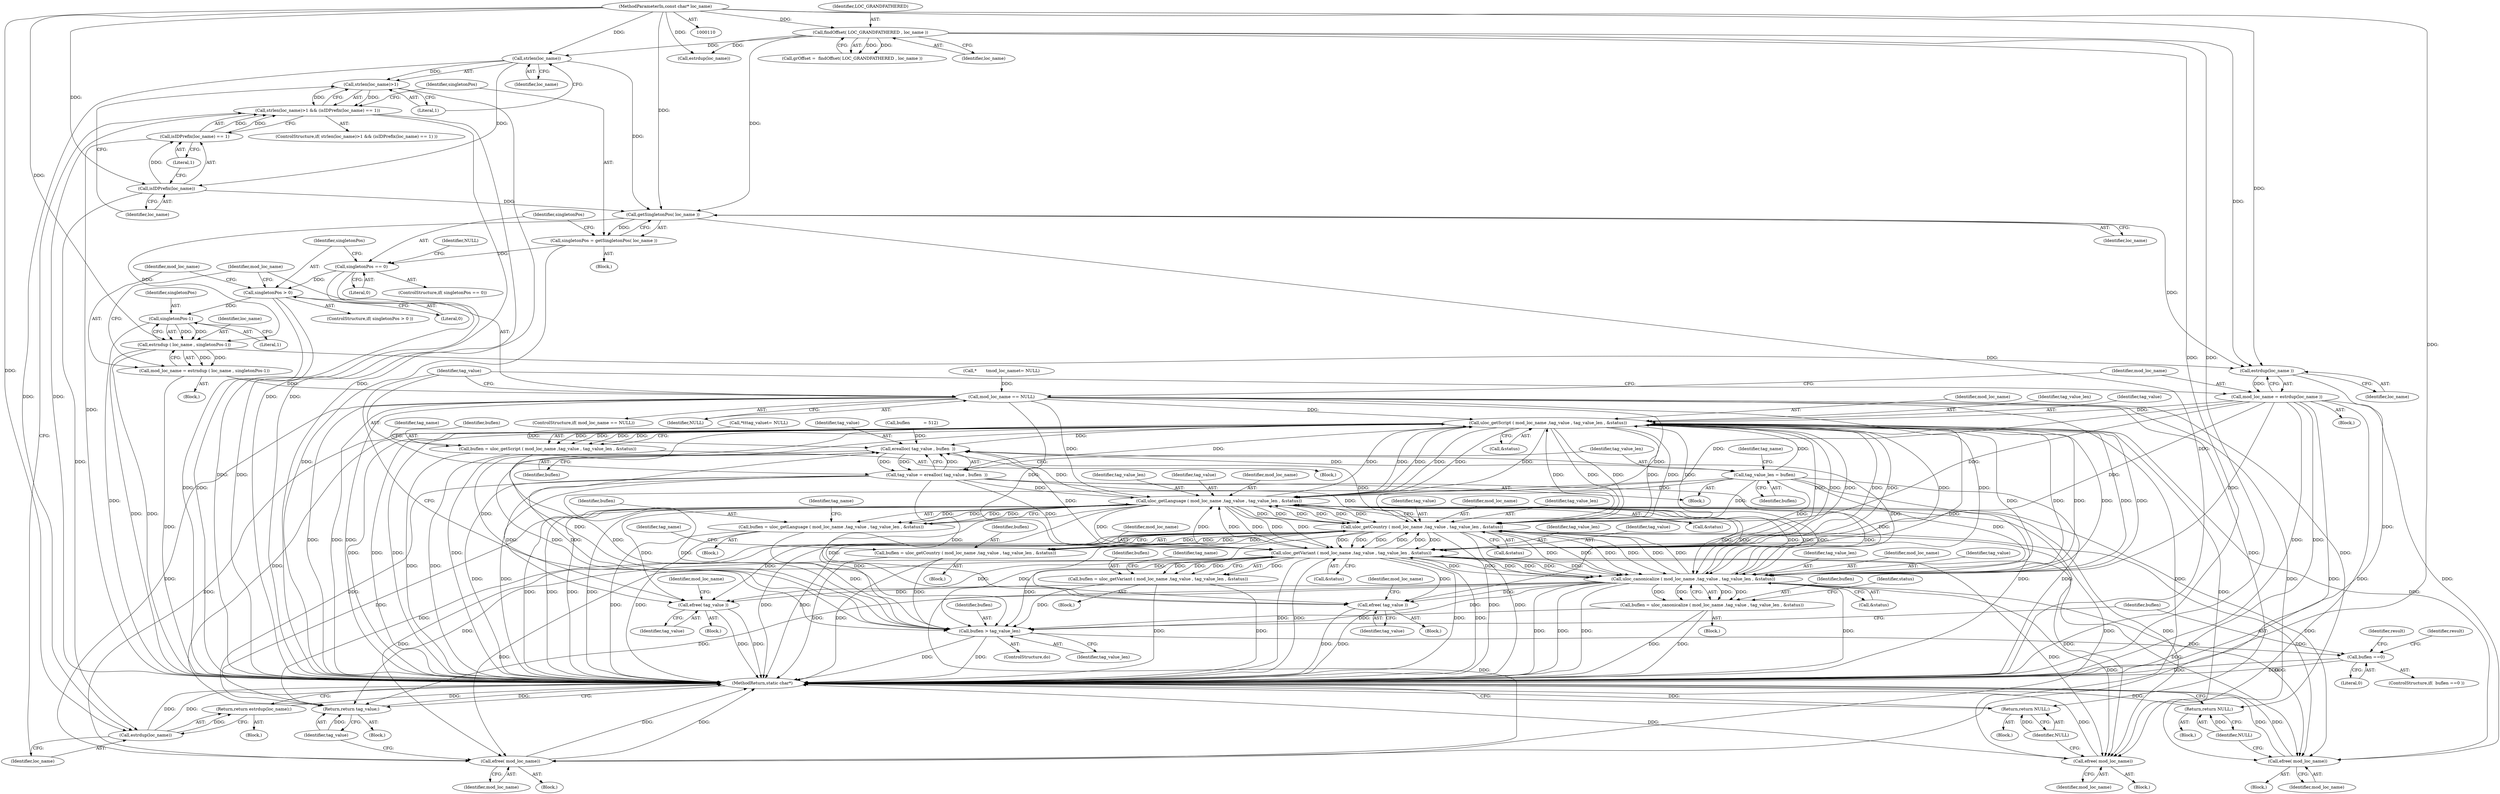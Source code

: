 digraph "0_php-src_97eff7eb57fc2320c267a949cffd622c38712484?w=1_22@API" {
"1000190" [label="(Call,strlen(loc_name))"];
"1000153" [label="(Call,findOffset( LOC_GRANDFATHERED , loc_name ))"];
"1000111" [label="(MethodParameterIn,const char* loc_name)"];
"1000189" [label="(Call,strlen(loc_name)>1)"];
"1000188" [label="(Call,strlen(loc_name)>1 && (isIDPrefix(loc_name) == 1))"];
"1000194" [label="(Call,isIDPrefix(loc_name))"];
"1000193" [label="(Call,isIDPrefix(loc_name) == 1)"];
"1000199" [label="(Call,estrdup(loc_name))"];
"1000198" [label="(Return,return estrdup(loc_name);)"];
"1000203" [label="(Call,getSingletonPos( loc_name ))"];
"1000201" [label="(Call,singletonPos = getSingletonPos( loc_name ))"];
"1000206" [label="(Call,singletonPos == 0)"];
"1000214" [label="(Call,singletonPos > 0)"];
"1000222" [label="(Call,singletonPos-1)"];
"1000220" [label="(Call,estrndup ( loc_name , singletonPos-1))"];
"1000218" [label="(Call,mod_loc_name = estrndup ( loc_name , singletonPos-1))"];
"1000226" [label="(Call,mod_loc_name == NULL)"];
"1000253" [label="(Call,uloc_getScript ( mod_loc_name ,tag_value , tag_value_len , &status))"];
"1000238" [label="(Call,erealloc( tag_value , buflen  ))"];
"1000236" [label="(Call,tag_value = erealloc( tag_value , buflen  ))"];
"1000268" [label="(Call,uloc_getLanguage ( mod_loc_name ,tag_value , tag_value_len , &status))"];
"1000266" [label="(Call,buflen = uloc_getLanguage ( mod_loc_name ,tag_value , tag_value_len , &status))"];
"1000348" [label="(Call,buflen > tag_value_len)"];
"1000352" [label="(Call,buflen ==0)"];
"1000283" [label="(Call,uloc_getCountry ( mod_loc_name ,tag_value , tag_value_len , &status))"];
"1000281" [label="(Call,buflen = uloc_getCountry ( mod_loc_name ,tag_value , tag_value_len , &status))"];
"1000298" [label="(Call,uloc_getVariant ( mod_loc_name ,tag_value , tag_value_len , &status))"];
"1000296" [label="(Call,buflen = uloc_getVariant ( mod_loc_name ,tag_value , tag_value_len , &status))"];
"1000313" [label="(Call,uloc_canonicalize ( mod_loc_name ,tag_value , tag_value_len , &status))"];
"1000311" [label="(Call,buflen = uloc_canonicalize ( mod_loc_name ,tag_value , tag_value_len , &status))"];
"1000339" [label="(Call,efree( tag_value ))"];
"1000344" [label="(Call,efree( mod_loc_name))"];
"1000364" [label="(Call,efree( tag_value ))"];
"1000369" [label="(Call,efree( mod_loc_name))"];
"1000382" [label="(Call,efree( mod_loc_name))"];
"1000384" [label="(Return,return tag_value;)"];
"1000241" [label="(Call,tag_value_len = buflen)"];
"1000251" [label="(Call,buflen = uloc_getScript ( mod_loc_name ,tag_value , tag_value_len , &status))"];
"1000346" [label="(Return,return NULL;)"];
"1000371" [label="(Return,return NULL;)"];
"1000232" [label="(Call,estrdup(loc_name ))"];
"1000230" [label="(Call,mod_loc_name = estrdup(loc_name ))"];
"1000179" [label="(Block,)"];
"1000169" [label="(Call,estrdup(loc_name))"];
"1000213" [label="(ControlStructure,if( singletonPos > 0 ))"];
"1000223" [label="(Identifier,singletonPos)"];
"1000137" [label="(Call,buflen          = 512)"];
"1000296" [label="(Call,buflen = uloc_getVariant ( mod_loc_name ,tag_value , tag_value_len , &status))"];
"1000307" [label="(Identifier,tag_name)"];
"1000383" [label="(Identifier,mod_loc_name)"];
"1000191" [label="(Identifier,loc_name)"];
"1000343" [label="(Block,)"];
"1000340" [label="(Identifier,tag_value)"];
"1000302" [label="(Call,&status)"];
"1000272" [label="(Call,&status)"];
"1000220" [label="(Call,estrndup ( loc_name , singletonPos-1))"];
"1000311" [label="(Call,buflen = uloc_canonicalize ( mod_loc_name ,tag_value , tag_value_len , &status))"];
"1000206" [label="(Call,singletonPos == 0)"];
"1000187" [label="(ControlStructure,if( strlen(loc_name)>1 && (isIDPrefix(loc_name) == 1) ))"];
"1000345" [label="(Identifier,mod_loc_name)"];
"1000196" [label="(Literal,1)"];
"1000230" [label="(Call,mod_loc_name = estrdup(loc_name ))"];
"1000351" [label="(ControlStructure,if(  buflen ==0 ))"];
"1000287" [label="(Call,&status)"];
"1000371" [label="(Return,return NULL;)"];
"1000211" [label="(Identifier,NULL)"];
"1000348" [label="(Call,buflen > tag_value_len)"];
"1000317" [label="(Call,&status)"];
"1000268" [label="(Call,uloc_getLanguage ( mod_loc_name ,tag_value , tag_value_len , &status))"];
"1000199" [label="(Call,estrdup(loc_name))"];
"1000193" [label="(Call,isIDPrefix(loc_name) == 1)"];
"1000207" [label="(Identifier,singletonPos)"];
"1000129" [label="(Call,*       \tmod_loc_name\t= NULL)"];
"1000281" [label="(Call,buflen = uloc_getCountry ( mod_loc_name ,tag_value , tag_value_len , &status))"];
"1000280" [label="(Block,)"];
"1000226" [label="(Call,mod_loc_name == NULL)"];
"1000242" [label="(Identifier,tag_value_len)"];
"1000117" [label="(Call,*\t\ttag_value\t= NULL)"];
"1000221" [label="(Identifier,loc_name)"];
"1000298" [label="(Call,uloc_getVariant ( mod_loc_name ,tag_value , tag_value_len , &status))"];
"1000285" [label="(Identifier,tag_value)"];
"1000194" [label="(Call,isIDPrefix(loc_name))"];
"1000190" [label="(Call,strlen(loc_name))"];
"1000231" [label="(Identifier,mod_loc_name)"];
"1000322" [label="(Block,)"];
"1000217" [label="(Block,)"];
"1000247" [label="(Identifier,tag_name)"];
"1000367" [label="(Identifier,mod_loc_name)"];
"1000339" [label="(Call,efree( tag_value ))"];
"1000234" [label="(ControlStructure,do)"];
"1000354" [label="(Literal,0)"];
"1000342" [label="(Identifier,mod_loc_name)"];
"1000250" [label="(Block,)"];
"1000271" [label="(Identifier,tag_value_len)"];
"1000299" [label="(Identifier,mod_loc_name)"];
"1000265" [label="(Block,)"];
"1000192" [label="(Literal,1)"];
"1000202" [label="(Identifier,singletonPos)"];
"1000316" [label="(Identifier,tag_value_len)"];
"1000229" [label="(Block,)"];
"1000381" [label="(Block,)"];
"1000225" [label="(ControlStructure,if( mod_loc_name == NULL))"];
"1000382" [label="(Call,efree( mod_loc_name))"];
"1000292" [label="(Identifier,tag_name)"];
"1000215" [label="(Identifier,singletonPos)"];
"1000349" [label="(Identifier,buflen)"];
"1000241" [label="(Call,tag_value_len = buflen)"];
"1000350" [label="(Identifier,tag_value_len)"];
"1000314" [label="(Identifier,mod_loc_name)"];
"1000236" [label="(Call,tag_value = erealloc( tag_value , buflen  ))"];
"1000344" [label="(Call,efree( mod_loc_name))"];
"1000295" [label="(Block,)"];
"1000208" [label="(Literal,0)"];
"1000232" [label="(Call,estrdup(loc_name ))"];
"1000270" [label="(Identifier,tag_value)"];
"1000370" [label="(Identifier,mod_loc_name)"];
"1000266" [label="(Call,buflen = uloc_getLanguage ( mod_loc_name ,tag_value , tag_value_len , &status))"];
"1000353" [label="(Identifier,buflen)"];
"1000267" [label="(Identifier,buflen)"];
"1000352" [label="(Call,buflen ==0)"];
"1000346" [label="(Return,return NULL;)"];
"1000243" [label="(Identifier,buflen)"];
"1000269" [label="(Identifier,mod_loc_name)"];
"1000233" [label="(Identifier,loc_name)"];
"1000151" [label="(Call,grOffset =  findOffset( LOC_GRANDFATHERED , loc_name ))"];
"1000237" [label="(Identifier,tag_value)"];
"1000189" [label="(Call,strlen(loc_name)>1)"];
"1000377" [label="(Identifier,result)"];
"1000201" [label="(Call,singletonPos = getSingletonPos( loc_name ))"];
"1000262" [label="(Identifier,tag_name)"];
"1000257" [label="(Call,&status)"];
"1000240" [label="(Identifier,buflen)"];
"1000154" [label="(Identifier,LOC_GRANDFATHERED)"];
"1000365" [label="(Identifier,tag_value)"];
"1000347" [label="(Identifier,NULL)"];
"1000363" [label="(Block,)"];
"1000372" [label="(Identifier,NULL)"];
"1000253" [label="(Call,uloc_getScript ( mod_loc_name ,tag_value , tag_value_len , &status))"];
"1000238" [label="(Call,erealloc( tag_value , buflen  ))"];
"1000277" [label="(Identifier,tag_name)"];
"1000297" [label="(Identifier,buflen)"];
"1000205" [label="(ControlStructure,if( singletonPos == 0))"];
"1000254" [label="(Identifier,mod_loc_name)"];
"1000204" [label="(Identifier,loc_name)"];
"1000235" [label="(Block,)"];
"1000315" [label="(Identifier,tag_value)"];
"1000284" [label="(Identifier,mod_loc_name)"];
"1000310" [label="(Block,)"];
"1000256" [label="(Identifier,tag_value_len)"];
"1000111" [label="(MethodParameterIn,const char* loc_name)"];
"1000301" [label="(Identifier,tag_value_len)"];
"1000203" [label="(Call,getSingletonPos( loc_name ))"];
"1000219" [label="(Identifier,mod_loc_name)"];
"1000283" [label="(Call,uloc_getCountry ( mod_loc_name ,tag_value , tag_value_len , &status))"];
"1000155" [label="(Identifier,loc_name)"];
"1000153" [label="(Call,findOffset( LOC_GRANDFATHERED , loc_name ))"];
"1000369" [label="(Call,efree( mod_loc_name))"];
"1000214" [label="(Call,singletonPos > 0)"];
"1000198" [label="(Return,return estrdup(loc_name);)"];
"1000313" [label="(Call,uloc_canonicalize ( mod_loc_name ,tag_value , tag_value_len , &status))"];
"1000251" [label="(Call,buflen = uloc_getScript ( mod_loc_name ,tag_value , tag_value_len , &status))"];
"1000364" [label="(Call,efree( tag_value ))"];
"1000224" [label="(Literal,1)"];
"1000368" [label="(Block,)"];
"1000255" [label="(Identifier,tag_value)"];
"1000321" [label="(Identifier,status)"];
"1000115" [label="(Block,)"];
"1000386" [label="(MethodReturn,static char*)"];
"1000195" [label="(Identifier,loc_name)"];
"1000239" [label="(Identifier,tag_value)"];
"1000358" [label="(Identifier,result)"];
"1000384" [label="(Return,return tag_value;)"];
"1000188" [label="(Call,strlen(loc_name)>1 && (isIDPrefix(loc_name) == 1))"];
"1000385" [label="(Identifier,tag_value)"];
"1000222" [label="(Call,singletonPos-1)"];
"1000200" [label="(Identifier,loc_name)"];
"1000355" [label="(Block,)"];
"1000218" [label="(Call,mod_loc_name = estrndup ( loc_name , singletonPos-1))"];
"1000282" [label="(Identifier,buflen)"];
"1000228" [label="(Identifier,NULL)"];
"1000338" [label="(Block,)"];
"1000286" [label="(Identifier,tag_value_len)"];
"1000252" [label="(Identifier,buflen)"];
"1000312" [label="(Identifier,buflen)"];
"1000300" [label="(Identifier,tag_value)"];
"1000197" [label="(Block,)"];
"1000227" [label="(Identifier,mod_loc_name)"];
"1000216" [label="(Literal,0)"];
"1000190" -> "1000189"  [label="AST: "];
"1000190" -> "1000191"  [label="CFG: "];
"1000191" -> "1000190"  [label="AST: "];
"1000192" -> "1000190"  [label="CFG: "];
"1000190" -> "1000189"  [label="DDG: "];
"1000153" -> "1000190"  [label="DDG: "];
"1000111" -> "1000190"  [label="DDG: "];
"1000190" -> "1000194"  [label="DDG: "];
"1000190" -> "1000199"  [label="DDG: "];
"1000190" -> "1000203"  [label="DDG: "];
"1000153" -> "1000151"  [label="AST: "];
"1000153" -> "1000155"  [label="CFG: "];
"1000154" -> "1000153"  [label="AST: "];
"1000155" -> "1000153"  [label="AST: "];
"1000151" -> "1000153"  [label="CFG: "];
"1000153" -> "1000386"  [label="DDG: "];
"1000153" -> "1000386"  [label="DDG: "];
"1000153" -> "1000151"  [label="DDG: "];
"1000153" -> "1000151"  [label="DDG: "];
"1000111" -> "1000153"  [label="DDG: "];
"1000153" -> "1000169"  [label="DDG: "];
"1000153" -> "1000203"  [label="DDG: "];
"1000153" -> "1000232"  [label="DDG: "];
"1000111" -> "1000110"  [label="AST: "];
"1000111" -> "1000386"  [label="DDG: "];
"1000111" -> "1000169"  [label="DDG: "];
"1000111" -> "1000194"  [label="DDG: "];
"1000111" -> "1000199"  [label="DDG: "];
"1000111" -> "1000203"  [label="DDG: "];
"1000111" -> "1000220"  [label="DDG: "];
"1000111" -> "1000232"  [label="DDG: "];
"1000189" -> "1000188"  [label="AST: "];
"1000189" -> "1000192"  [label="CFG: "];
"1000192" -> "1000189"  [label="AST: "];
"1000195" -> "1000189"  [label="CFG: "];
"1000188" -> "1000189"  [label="CFG: "];
"1000189" -> "1000386"  [label="DDG: "];
"1000189" -> "1000188"  [label="DDG: "];
"1000189" -> "1000188"  [label="DDG: "];
"1000188" -> "1000187"  [label="AST: "];
"1000188" -> "1000193"  [label="CFG: "];
"1000193" -> "1000188"  [label="AST: "];
"1000200" -> "1000188"  [label="CFG: "];
"1000202" -> "1000188"  [label="CFG: "];
"1000188" -> "1000386"  [label="DDG: "];
"1000188" -> "1000386"  [label="DDG: "];
"1000188" -> "1000386"  [label="DDG: "];
"1000193" -> "1000188"  [label="DDG: "];
"1000193" -> "1000188"  [label="DDG: "];
"1000194" -> "1000193"  [label="AST: "];
"1000194" -> "1000195"  [label="CFG: "];
"1000195" -> "1000194"  [label="AST: "];
"1000196" -> "1000194"  [label="CFG: "];
"1000194" -> "1000193"  [label="DDG: "];
"1000194" -> "1000199"  [label="DDG: "];
"1000194" -> "1000203"  [label="DDG: "];
"1000193" -> "1000196"  [label="CFG: "];
"1000196" -> "1000193"  [label="AST: "];
"1000193" -> "1000386"  [label="DDG: "];
"1000199" -> "1000198"  [label="AST: "];
"1000199" -> "1000200"  [label="CFG: "];
"1000200" -> "1000199"  [label="AST: "];
"1000198" -> "1000199"  [label="CFG: "];
"1000199" -> "1000386"  [label="DDG: "];
"1000199" -> "1000386"  [label="DDG: "];
"1000199" -> "1000198"  [label="DDG: "];
"1000198" -> "1000197"  [label="AST: "];
"1000386" -> "1000198"  [label="CFG: "];
"1000198" -> "1000386"  [label="DDG: "];
"1000203" -> "1000201"  [label="AST: "];
"1000203" -> "1000204"  [label="CFG: "];
"1000204" -> "1000203"  [label="AST: "];
"1000201" -> "1000203"  [label="CFG: "];
"1000203" -> "1000386"  [label="DDG: "];
"1000203" -> "1000201"  [label="DDG: "];
"1000203" -> "1000220"  [label="DDG: "];
"1000203" -> "1000232"  [label="DDG: "];
"1000201" -> "1000179"  [label="AST: "];
"1000202" -> "1000201"  [label="AST: "];
"1000207" -> "1000201"  [label="CFG: "];
"1000201" -> "1000386"  [label="DDG: "];
"1000201" -> "1000206"  [label="DDG: "];
"1000206" -> "1000205"  [label="AST: "];
"1000206" -> "1000208"  [label="CFG: "];
"1000207" -> "1000206"  [label="AST: "];
"1000208" -> "1000206"  [label="AST: "];
"1000211" -> "1000206"  [label="CFG: "];
"1000215" -> "1000206"  [label="CFG: "];
"1000206" -> "1000386"  [label="DDG: "];
"1000206" -> "1000386"  [label="DDG: "];
"1000206" -> "1000214"  [label="DDG: "];
"1000214" -> "1000213"  [label="AST: "];
"1000214" -> "1000216"  [label="CFG: "];
"1000215" -> "1000214"  [label="AST: "];
"1000216" -> "1000214"  [label="AST: "];
"1000219" -> "1000214"  [label="CFG: "];
"1000227" -> "1000214"  [label="CFG: "];
"1000214" -> "1000386"  [label="DDG: "];
"1000214" -> "1000386"  [label="DDG: "];
"1000214" -> "1000222"  [label="DDG: "];
"1000222" -> "1000220"  [label="AST: "];
"1000222" -> "1000224"  [label="CFG: "];
"1000223" -> "1000222"  [label="AST: "];
"1000224" -> "1000222"  [label="AST: "];
"1000220" -> "1000222"  [label="CFG: "];
"1000222" -> "1000386"  [label="DDG: "];
"1000222" -> "1000220"  [label="DDG: "];
"1000222" -> "1000220"  [label="DDG: "];
"1000220" -> "1000218"  [label="AST: "];
"1000221" -> "1000220"  [label="AST: "];
"1000218" -> "1000220"  [label="CFG: "];
"1000220" -> "1000386"  [label="DDG: "];
"1000220" -> "1000386"  [label="DDG: "];
"1000220" -> "1000218"  [label="DDG: "];
"1000220" -> "1000218"  [label="DDG: "];
"1000220" -> "1000232"  [label="DDG: "];
"1000218" -> "1000217"  [label="AST: "];
"1000219" -> "1000218"  [label="AST: "];
"1000227" -> "1000218"  [label="CFG: "];
"1000218" -> "1000386"  [label="DDG: "];
"1000218" -> "1000226"  [label="DDG: "];
"1000226" -> "1000225"  [label="AST: "];
"1000226" -> "1000228"  [label="CFG: "];
"1000227" -> "1000226"  [label="AST: "];
"1000228" -> "1000226"  [label="AST: "];
"1000231" -> "1000226"  [label="CFG: "];
"1000237" -> "1000226"  [label="CFG: "];
"1000226" -> "1000386"  [label="DDG: "];
"1000226" -> "1000386"  [label="DDG: "];
"1000226" -> "1000386"  [label="DDG: "];
"1000129" -> "1000226"  [label="DDG: "];
"1000226" -> "1000253"  [label="DDG: "];
"1000226" -> "1000268"  [label="DDG: "];
"1000226" -> "1000283"  [label="DDG: "];
"1000226" -> "1000298"  [label="DDG: "];
"1000226" -> "1000313"  [label="DDG: "];
"1000226" -> "1000344"  [label="DDG: "];
"1000226" -> "1000346"  [label="DDG: "];
"1000226" -> "1000369"  [label="DDG: "];
"1000226" -> "1000371"  [label="DDG: "];
"1000226" -> "1000382"  [label="DDG: "];
"1000253" -> "1000251"  [label="AST: "];
"1000253" -> "1000257"  [label="CFG: "];
"1000254" -> "1000253"  [label="AST: "];
"1000255" -> "1000253"  [label="AST: "];
"1000256" -> "1000253"  [label="AST: "];
"1000257" -> "1000253"  [label="AST: "];
"1000251" -> "1000253"  [label="CFG: "];
"1000253" -> "1000386"  [label="DDG: "];
"1000253" -> "1000386"  [label="DDG: "];
"1000253" -> "1000386"  [label="DDG: "];
"1000253" -> "1000386"  [label="DDG: "];
"1000253" -> "1000238"  [label="DDG: "];
"1000253" -> "1000251"  [label="DDG: "];
"1000253" -> "1000251"  [label="DDG: "];
"1000253" -> "1000251"  [label="DDG: "];
"1000253" -> "1000251"  [label="DDG: "];
"1000283" -> "1000253"  [label="DDG: "];
"1000283" -> "1000253"  [label="DDG: "];
"1000298" -> "1000253"  [label="DDG: "];
"1000298" -> "1000253"  [label="DDG: "];
"1000268" -> "1000253"  [label="DDG: "];
"1000268" -> "1000253"  [label="DDG: "];
"1000230" -> "1000253"  [label="DDG: "];
"1000313" -> "1000253"  [label="DDG: "];
"1000313" -> "1000253"  [label="DDG: "];
"1000236" -> "1000253"  [label="DDG: "];
"1000241" -> "1000253"  [label="DDG: "];
"1000253" -> "1000268"  [label="DDG: "];
"1000253" -> "1000268"  [label="DDG: "];
"1000253" -> "1000268"  [label="DDG: "];
"1000253" -> "1000268"  [label="DDG: "];
"1000253" -> "1000283"  [label="DDG: "];
"1000253" -> "1000283"  [label="DDG: "];
"1000253" -> "1000283"  [label="DDG: "];
"1000253" -> "1000283"  [label="DDG: "];
"1000253" -> "1000298"  [label="DDG: "];
"1000253" -> "1000298"  [label="DDG: "];
"1000253" -> "1000298"  [label="DDG: "];
"1000253" -> "1000298"  [label="DDG: "];
"1000253" -> "1000313"  [label="DDG: "];
"1000253" -> "1000313"  [label="DDG: "];
"1000253" -> "1000313"  [label="DDG: "];
"1000253" -> "1000313"  [label="DDG: "];
"1000253" -> "1000339"  [label="DDG: "];
"1000253" -> "1000344"  [label="DDG: "];
"1000253" -> "1000348"  [label="DDG: "];
"1000253" -> "1000364"  [label="DDG: "];
"1000253" -> "1000369"  [label="DDG: "];
"1000253" -> "1000382"  [label="DDG: "];
"1000253" -> "1000384"  [label="DDG: "];
"1000238" -> "1000236"  [label="AST: "];
"1000238" -> "1000240"  [label="CFG: "];
"1000239" -> "1000238"  [label="AST: "];
"1000240" -> "1000238"  [label="AST: "];
"1000236" -> "1000238"  [label="CFG: "];
"1000238" -> "1000236"  [label="DDG: "];
"1000238" -> "1000236"  [label="DDG: "];
"1000117" -> "1000238"  [label="DDG: "];
"1000298" -> "1000238"  [label="DDG: "];
"1000268" -> "1000238"  [label="DDG: "];
"1000236" -> "1000238"  [label="DDG: "];
"1000283" -> "1000238"  [label="DDG: "];
"1000313" -> "1000238"  [label="DDG: "];
"1000348" -> "1000238"  [label="DDG: "];
"1000137" -> "1000238"  [label="DDG: "];
"1000238" -> "1000241"  [label="DDG: "];
"1000238" -> "1000348"  [label="DDG: "];
"1000236" -> "1000235"  [label="AST: "];
"1000237" -> "1000236"  [label="AST: "];
"1000242" -> "1000236"  [label="CFG: "];
"1000236" -> "1000386"  [label="DDG: "];
"1000236" -> "1000386"  [label="DDG: "];
"1000236" -> "1000268"  [label="DDG: "];
"1000236" -> "1000283"  [label="DDG: "];
"1000236" -> "1000298"  [label="DDG: "];
"1000236" -> "1000313"  [label="DDG: "];
"1000236" -> "1000339"  [label="DDG: "];
"1000236" -> "1000364"  [label="DDG: "];
"1000236" -> "1000384"  [label="DDG: "];
"1000268" -> "1000266"  [label="AST: "];
"1000268" -> "1000272"  [label="CFG: "];
"1000269" -> "1000268"  [label="AST: "];
"1000270" -> "1000268"  [label="AST: "];
"1000271" -> "1000268"  [label="AST: "];
"1000272" -> "1000268"  [label="AST: "];
"1000266" -> "1000268"  [label="CFG: "];
"1000268" -> "1000386"  [label="DDG: "];
"1000268" -> "1000386"  [label="DDG: "];
"1000268" -> "1000386"  [label="DDG: "];
"1000268" -> "1000386"  [label="DDG: "];
"1000268" -> "1000266"  [label="DDG: "];
"1000268" -> "1000266"  [label="DDG: "];
"1000268" -> "1000266"  [label="DDG: "];
"1000268" -> "1000266"  [label="DDG: "];
"1000283" -> "1000268"  [label="DDG: "];
"1000283" -> "1000268"  [label="DDG: "];
"1000298" -> "1000268"  [label="DDG: "];
"1000298" -> "1000268"  [label="DDG: "];
"1000230" -> "1000268"  [label="DDG: "];
"1000313" -> "1000268"  [label="DDG: "];
"1000313" -> "1000268"  [label="DDG: "];
"1000241" -> "1000268"  [label="DDG: "];
"1000268" -> "1000283"  [label="DDG: "];
"1000268" -> "1000283"  [label="DDG: "];
"1000268" -> "1000283"  [label="DDG: "];
"1000268" -> "1000283"  [label="DDG: "];
"1000268" -> "1000298"  [label="DDG: "];
"1000268" -> "1000298"  [label="DDG: "];
"1000268" -> "1000298"  [label="DDG: "];
"1000268" -> "1000298"  [label="DDG: "];
"1000268" -> "1000313"  [label="DDG: "];
"1000268" -> "1000313"  [label="DDG: "];
"1000268" -> "1000313"  [label="DDG: "];
"1000268" -> "1000313"  [label="DDG: "];
"1000268" -> "1000339"  [label="DDG: "];
"1000268" -> "1000344"  [label="DDG: "];
"1000268" -> "1000348"  [label="DDG: "];
"1000268" -> "1000364"  [label="DDG: "];
"1000268" -> "1000369"  [label="DDG: "];
"1000268" -> "1000382"  [label="DDG: "];
"1000268" -> "1000384"  [label="DDG: "];
"1000266" -> "1000265"  [label="AST: "];
"1000267" -> "1000266"  [label="AST: "];
"1000277" -> "1000266"  [label="CFG: "];
"1000266" -> "1000386"  [label="DDG: "];
"1000266" -> "1000386"  [label="DDG: "];
"1000266" -> "1000348"  [label="DDG: "];
"1000348" -> "1000234"  [label="AST: "];
"1000348" -> "1000350"  [label="CFG: "];
"1000349" -> "1000348"  [label="AST: "];
"1000350" -> "1000348"  [label="AST: "];
"1000237" -> "1000348"  [label="CFG: "];
"1000353" -> "1000348"  [label="CFG: "];
"1000348" -> "1000386"  [label="DDG: "];
"1000348" -> "1000386"  [label="DDG: "];
"1000311" -> "1000348"  [label="DDG: "];
"1000281" -> "1000348"  [label="DDG: "];
"1000296" -> "1000348"  [label="DDG: "];
"1000251" -> "1000348"  [label="DDG: "];
"1000283" -> "1000348"  [label="DDG: "];
"1000313" -> "1000348"  [label="DDG: "];
"1000298" -> "1000348"  [label="DDG: "];
"1000241" -> "1000348"  [label="DDG: "];
"1000348" -> "1000352"  [label="DDG: "];
"1000352" -> "1000351"  [label="AST: "];
"1000352" -> "1000354"  [label="CFG: "];
"1000353" -> "1000352"  [label="AST: "];
"1000354" -> "1000352"  [label="AST: "];
"1000358" -> "1000352"  [label="CFG: "];
"1000377" -> "1000352"  [label="CFG: "];
"1000352" -> "1000386"  [label="DDG: "];
"1000352" -> "1000386"  [label="DDG: "];
"1000283" -> "1000281"  [label="AST: "];
"1000283" -> "1000287"  [label="CFG: "];
"1000284" -> "1000283"  [label="AST: "];
"1000285" -> "1000283"  [label="AST: "];
"1000286" -> "1000283"  [label="AST: "];
"1000287" -> "1000283"  [label="AST: "];
"1000281" -> "1000283"  [label="CFG: "];
"1000283" -> "1000386"  [label="DDG: "];
"1000283" -> "1000386"  [label="DDG: "];
"1000283" -> "1000386"  [label="DDG: "];
"1000283" -> "1000386"  [label="DDG: "];
"1000283" -> "1000281"  [label="DDG: "];
"1000283" -> "1000281"  [label="DDG: "];
"1000283" -> "1000281"  [label="DDG: "];
"1000283" -> "1000281"  [label="DDG: "];
"1000298" -> "1000283"  [label="DDG: "];
"1000298" -> "1000283"  [label="DDG: "];
"1000230" -> "1000283"  [label="DDG: "];
"1000313" -> "1000283"  [label="DDG: "];
"1000313" -> "1000283"  [label="DDG: "];
"1000241" -> "1000283"  [label="DDG: "];
"1000283" -> "1000298"  [label="DDG: "];
"1000283" -> "1000298"  [label="DDG: "];
"1000283" -> "1000298"  [label="DDG: "];
"1000283" -> "1000298"  [label="DDG: "];
"1000283" -> "1000313"  [label="DDG: "];
"1000283" -> "1000313"  [label="DDG: "];
"1000283" -> "1000313"  [label="DDG: "];
"1000283" -> "1000313"  [label="DDG: "];
"1000283" -> "1000339"  [label="DDG: "];
"1000283" -> "1000344"  [label="DDG: "];
"1000283" -> "1000364"  [label="DDG: "];
"1000283" -> "1000369"  [label="DDG: "];
"1000283" -> "1000382"  [label="DDG: "];
"1000283" -> "1000384"  [label="DDG: "];
"1000281" -> "1000280"  [label="AST: "];
"1000282" -> "1000281"  [label="AST: "];
"1000292" -> "1000281"  [label="CFG: "];
"1000281" -> "1000386"  [label="DDG: "];
"1000281" -> "1000386"  [label="DDG: "];
"1000298" -> "1000296"  [label="AST: "];
"1000298" -> "1000302"  [label="CFG: "];
"1000299" -> "1000298"  [label="AST: "];
"1000300" -> "1000298"  [label="AST: "];
"1000301" -> "1000298"  [label="AST: "];
"1000302" -> "1000298"  [label="AST: "];
"1000296" -> "1000298"  [label="CFG: "];
"1000298" -> "1000386"  [label="DDG: "];
"1000298" -> "1000386"  [label="DDG: "];
"1000298" -> "1000386"  [label="DDG: "];
"1000298" -> "1000386"  [label="DDG: "];
"1000298" -> "1000296"  [label="DDG: "];
"1000298" -> "1000296"  [label="DDG: "];
"1000298" -> "1000296"  [label="DDG: "];
"1000298" -> "1000296"  [label="DDG: "];
"1000230" -> "1000298"  [label="DDG: "];
"1000313" -> "1000298"  [label="DDG: "];
"1000313" -> "1000298"  [label="DDG: "];
"1000241" -> "1000298"  [label="DDG: "];
"1000298" -> "1000313"  [label="DDG: "];
"1000298" -> "1000313"  [label="DDG: "];
"1000298" -> "1000313"  [label="DDG: "];
"1000298" -> "1000313"  [label="DDG: "];
"1000298" -> "1000339"  [label="DDG: "];
"1000298" -> "1000344"  [label="DDG: "];
"1000298" -> "1000364"  [label="DDG: "];
"1000298" -> "1000369"  [label="DDG: "];
"1000298" -> "1000382"  [label="DDG: "];
"1000298" -> "1000384"  [label="DDG: "];
"1000296" -> "1000295"  [label="AST: "];
"1000297" -> "1000296"  [label="AST: "];
"1000307" -> "1000296"  [label="CFG: "];
"1000296" -> "1000386"  [label="DDG: "];
"1000296" -> "1000386"  [label="DDG: "];
"1000313" -> "1000311"  [label="AST: "];
"1000313" -> "1000317"  [label="CFG: "];
"1000314" -> "1000313"  [label="AST: "];
"1000315" -> "1000313"  [label="AST: "];
"1000316" -> "1000313"  [label="AST: "];
"1000317" -> "1000313"  [label="AST: "];
"1000311" -> "1000313"  [label="CFG: "];
"1000313" -> "1000386"  [label="DDG: "];
"1000313" -> "1000386"  [label="DDG: "];
"1000313" -> "1000386"  [label="DDG: "];
"1000313" -> "1000386"  [label="DDG: "];
"1000313" -> "1000311"  [label="DDG: "];
"1000313" -> "1000311"  [label="DDG: "];
"1000313" -> "1000311"  [label="DDG: "];
"1000313" -> "1000311"  [label="DDG: "];
"1000230" -> "1000313"  [label="DDG: "];
"1000241" -> "1000313"  [label="DDG: "];
"1000313" -> "1000339"  [label="DDG: "];
"1000313" -> "1000344"  [label="DDG: "];
"1000313" -> "1000364"  [label="DDG: "];
"1000313" -> "1000369"  [label="DDG: "];
"1000313" -> "1000382"  [label="DDG: "];
"1000313" -> "1000384"  [label="DDG: "];
"1000311" -> "1000310"  [label="AST: "];
"1000312" -> "1000311"  [label="AST: "];
"1000321" -> "1000311"  [label="CFG: "];
"1000311" -> "1000386"  [label="DDG: "];
"1000311" -> "1000386"  [label="DDG: "];
"1000339" -> "1000338"  [label="AST: "];
"1000339" -> "1000340"  [label="CFG: "];
"1000340" -> "1000339"  [label="AST: "];
"1000342" -> "1000339"  [label="CFG: "];
"1000339" -> "1000386"  [label="DDG: "];
"1000339" -> "1000386"  [label="DDG: "];
"1000344" -> "1000343"  [label="AST: "];
"1000344" -> "1000345"  [label="CFG: "];
"1000345" -> "1000344"  [label="AST: "];
"1000347" -> "1000344"  [label="CFG: "];
"1000344" -> "1000386"  [label="DDG: "];
"1000344" -> "1000386"  [label="DDG: "];
"1000230" -> "1000344"  [label="DDG: "];
"1000364" -> "1000363"  [label="AST: "];
"1000364" -> "1000365"  [label="CFG: "];
"1000365" -> "1000364"  [label="AST: "];
"1000367" -> "1000364"  [label="CFG: "];
"1000364" -> "1000386"  [label="DDG: "];
"1000364" -> "1000386"  [label="DDG: "];
"1000369" -> "1000368"  [label="AST: "];
"1000369" -> "1000370"  [label="CFG: "];
"1000370" -> "1000369"  [label="AST: "];
"1000372" -> "1000369"  [label="CFG: "];
"1000369" -> "1000386"  [label="DDG: "];
"1000369" -> "1000386"  [label="DDG: "];
"1000230" -> "1000369"  [label="DDG: "];
"1000382" -> "1000381"  [label="AST: "];
"1000382" -> "1000383"  [label="CFG: "];
"1000383" -> "1000382"  [label="AST: "];
"1000385" -> "1000382"  [label="CFG: "];
"1000382" -> "1000386"  [label="DDG: "];
"1000382" -> "1000386"  [label="DDG: "];
"1000230" -> "1000382"  [label="DDG: "];
"1000384" -> "1000115"  [label="AST: "];
"1000384" -> "1000385"  [label="CFG: "];
"1000385" -> "1000384"  [label="AST: "];
"1000386" -> "1000384"  [label="CFG: "];
"1000384" -> "1000386"  [label="DDG: "];
"1000385" -> "1000384"  [label="DDG: "];
"1000241" -> "1000235"  [label="AST: "];
"1000241" -> "1000243"  [label="CFG: "];
"1000242" -> "1000241"  [label="AST: "];
"1000243" -> "1000241"  [label="AST: "];
"1000247" -> "1000241"  [label="CFG: "];
"1000241" -> "1000386"  [label="DDG: "];
"1000241" -> "1000386"  [label="DDG: "];
"1000251" -> "1000250"  [label="AST: "];
"1000252" -> "1000251"  [label="AST: "];
"1000262" -> "1000251"  [label="CFG: "];
"1000251" -> "1000386"  [label="DDG: "];
"1000251" -> "1000386"  [label="DDG: "];
"1000346" -> "1000322"  [label="AST: "];
"1000346" -> "1000347"  [label="CFG: "];
"1000347" -> "1000346"  [label="AST: "];
"1000386" -> "1000346"  [label="CFG: "];
"1000346" -> "1000386"  [label="DDG: "];
"1000347" -> "1000346"  [label="DDG: "];
"1000371" -> "1000355"  [label="AST: "];
"1000371" -> "1000372"  [label="CFG: "];
"1000372" -> "1000371"  [label="AST: "];
"1000386" -> "1000371"  [label="CFG: "];
"1000371" -> "1000386"  [label="DDG: "];
"1000372" -> "1000371"  [label="DDG: "];
"1000232" -> "1000230"  [label="AST: "];
"1000232" -> "1000233"  [label="CFG: "];
"1000233" -> "1000232"  [label="AST: "];
"1000230" -> "1000232"  [label="CFG: "];
"1000232" -> "1000386"  [label="DDG: "];
"1000232" -> "1000230"  [label="DDG: "];
"1000230" -> "1000229"  [label="AST: "];
"1000231" -> "1000230"  [label="AST: "];
"1000237" -> "1000230"  [label="CFG: "];
"1000230" -> "1000386"  [label="DDG: "];
"1000230" -> "1000386"  [label="DDG: "];
}
